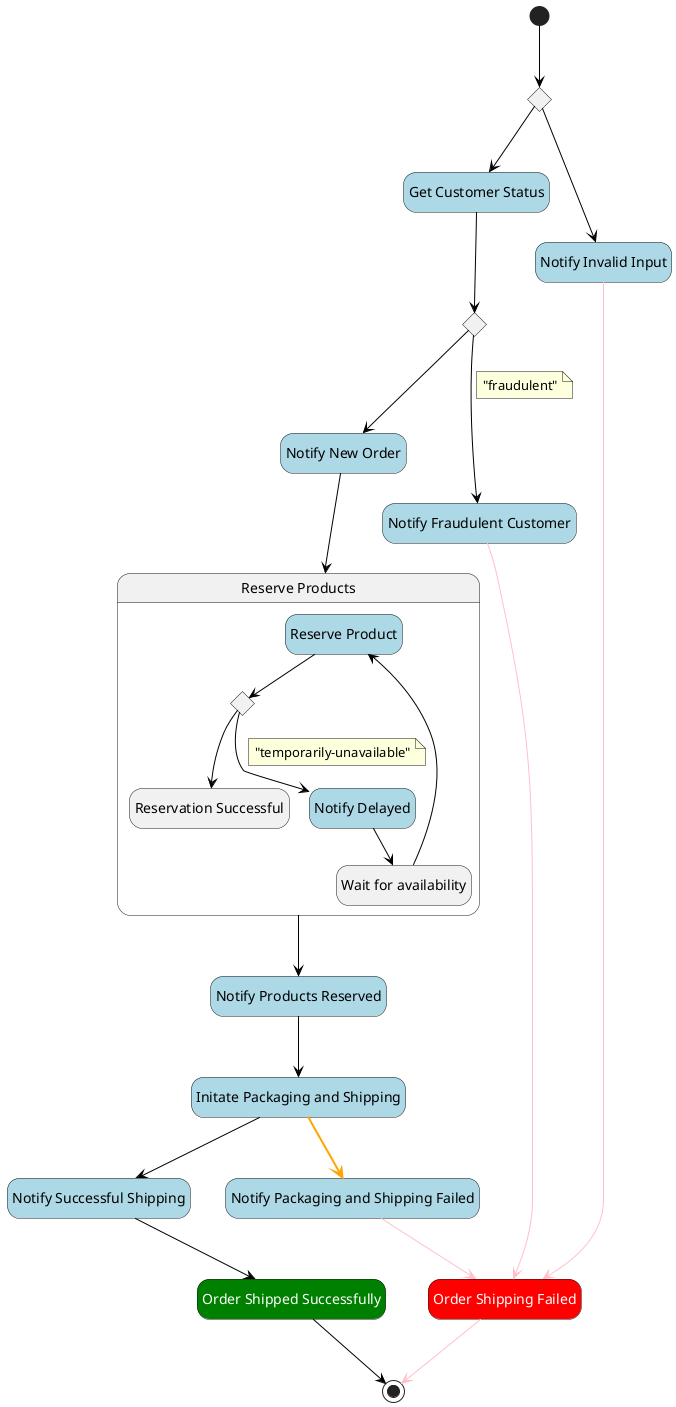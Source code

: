 @startuml
hide empty description
skinparam LineBackgroundColor #black
skinparam ArrowColor #black
skinparam state {
    BackgroundColor<<aslFail>> #red
    FontColor<<aslFail>> #white

    BackgroundColor<<aslTask>> #lightblue
    BackgroundColor<<Compensate>> #orange

    BackgroundColor<<aslSucceed>> #green
    FontColor<<aslSucceed>> #white
}
state "Validate Input" as state1<<Choice>>
state "Get Customer Status" as state2<<aslTask>>
state "Do Fraud Check" as state3<<Choice>>
state "Notify New Order" as state4<<aslTask>>
state "Reserve Products" as state5<<aslMap>> {
state "Reserve Product" as state14<<aslTask>>
state "Choice" as state15<<Choice>>
state "Reservation Successful" as state16<<aslSucceedLocal>>
state "Notify Delayed" as state17<<aslTask>>
state "Wait for availability" as state18<<aslWait>>
}
state "Notify Products Reserved" as state6<<aslTask>>
state "Initate Packaging and Shipping" as state7<<aslTask>>
state "Notify Successful Shipping" as state8<<aslTask>>
state "Notify Packaging and Shipping Failed" as state9<<aslTask>>
state "Notify Fraudulent Customer" as state10<<aslTask>>
state "Order Shipping Failed" as state11<<aslFail>>
state "Order Shipped Successfully" as state12<<aslSucceed>>
state "Notify Invalid Input" as state13<<aslTask>>
[*] --> state1
state1 --> state13
state1 --> state2
state2 --> state3
state3 --> state10
note on link
"fraudulent"
end note
state3 --> state4
state4 --> state5
state5 --> state6
state6 --> state7
state7 --> state8
state7 -[bold,#orange]-> state9
state8 --> state12
state9 -[#pink]-> state11
state10 -[#pink]-> state11
state11 -[#pink]-> [*]
state12 --> [*]
state13 -[#pink]-> state11
state14 --> state15
state15 --> state17
note on link
"temporarily-unavailable"
end note
state15 --> state16
state17 --> state18
state18 --> state14
@enduml
